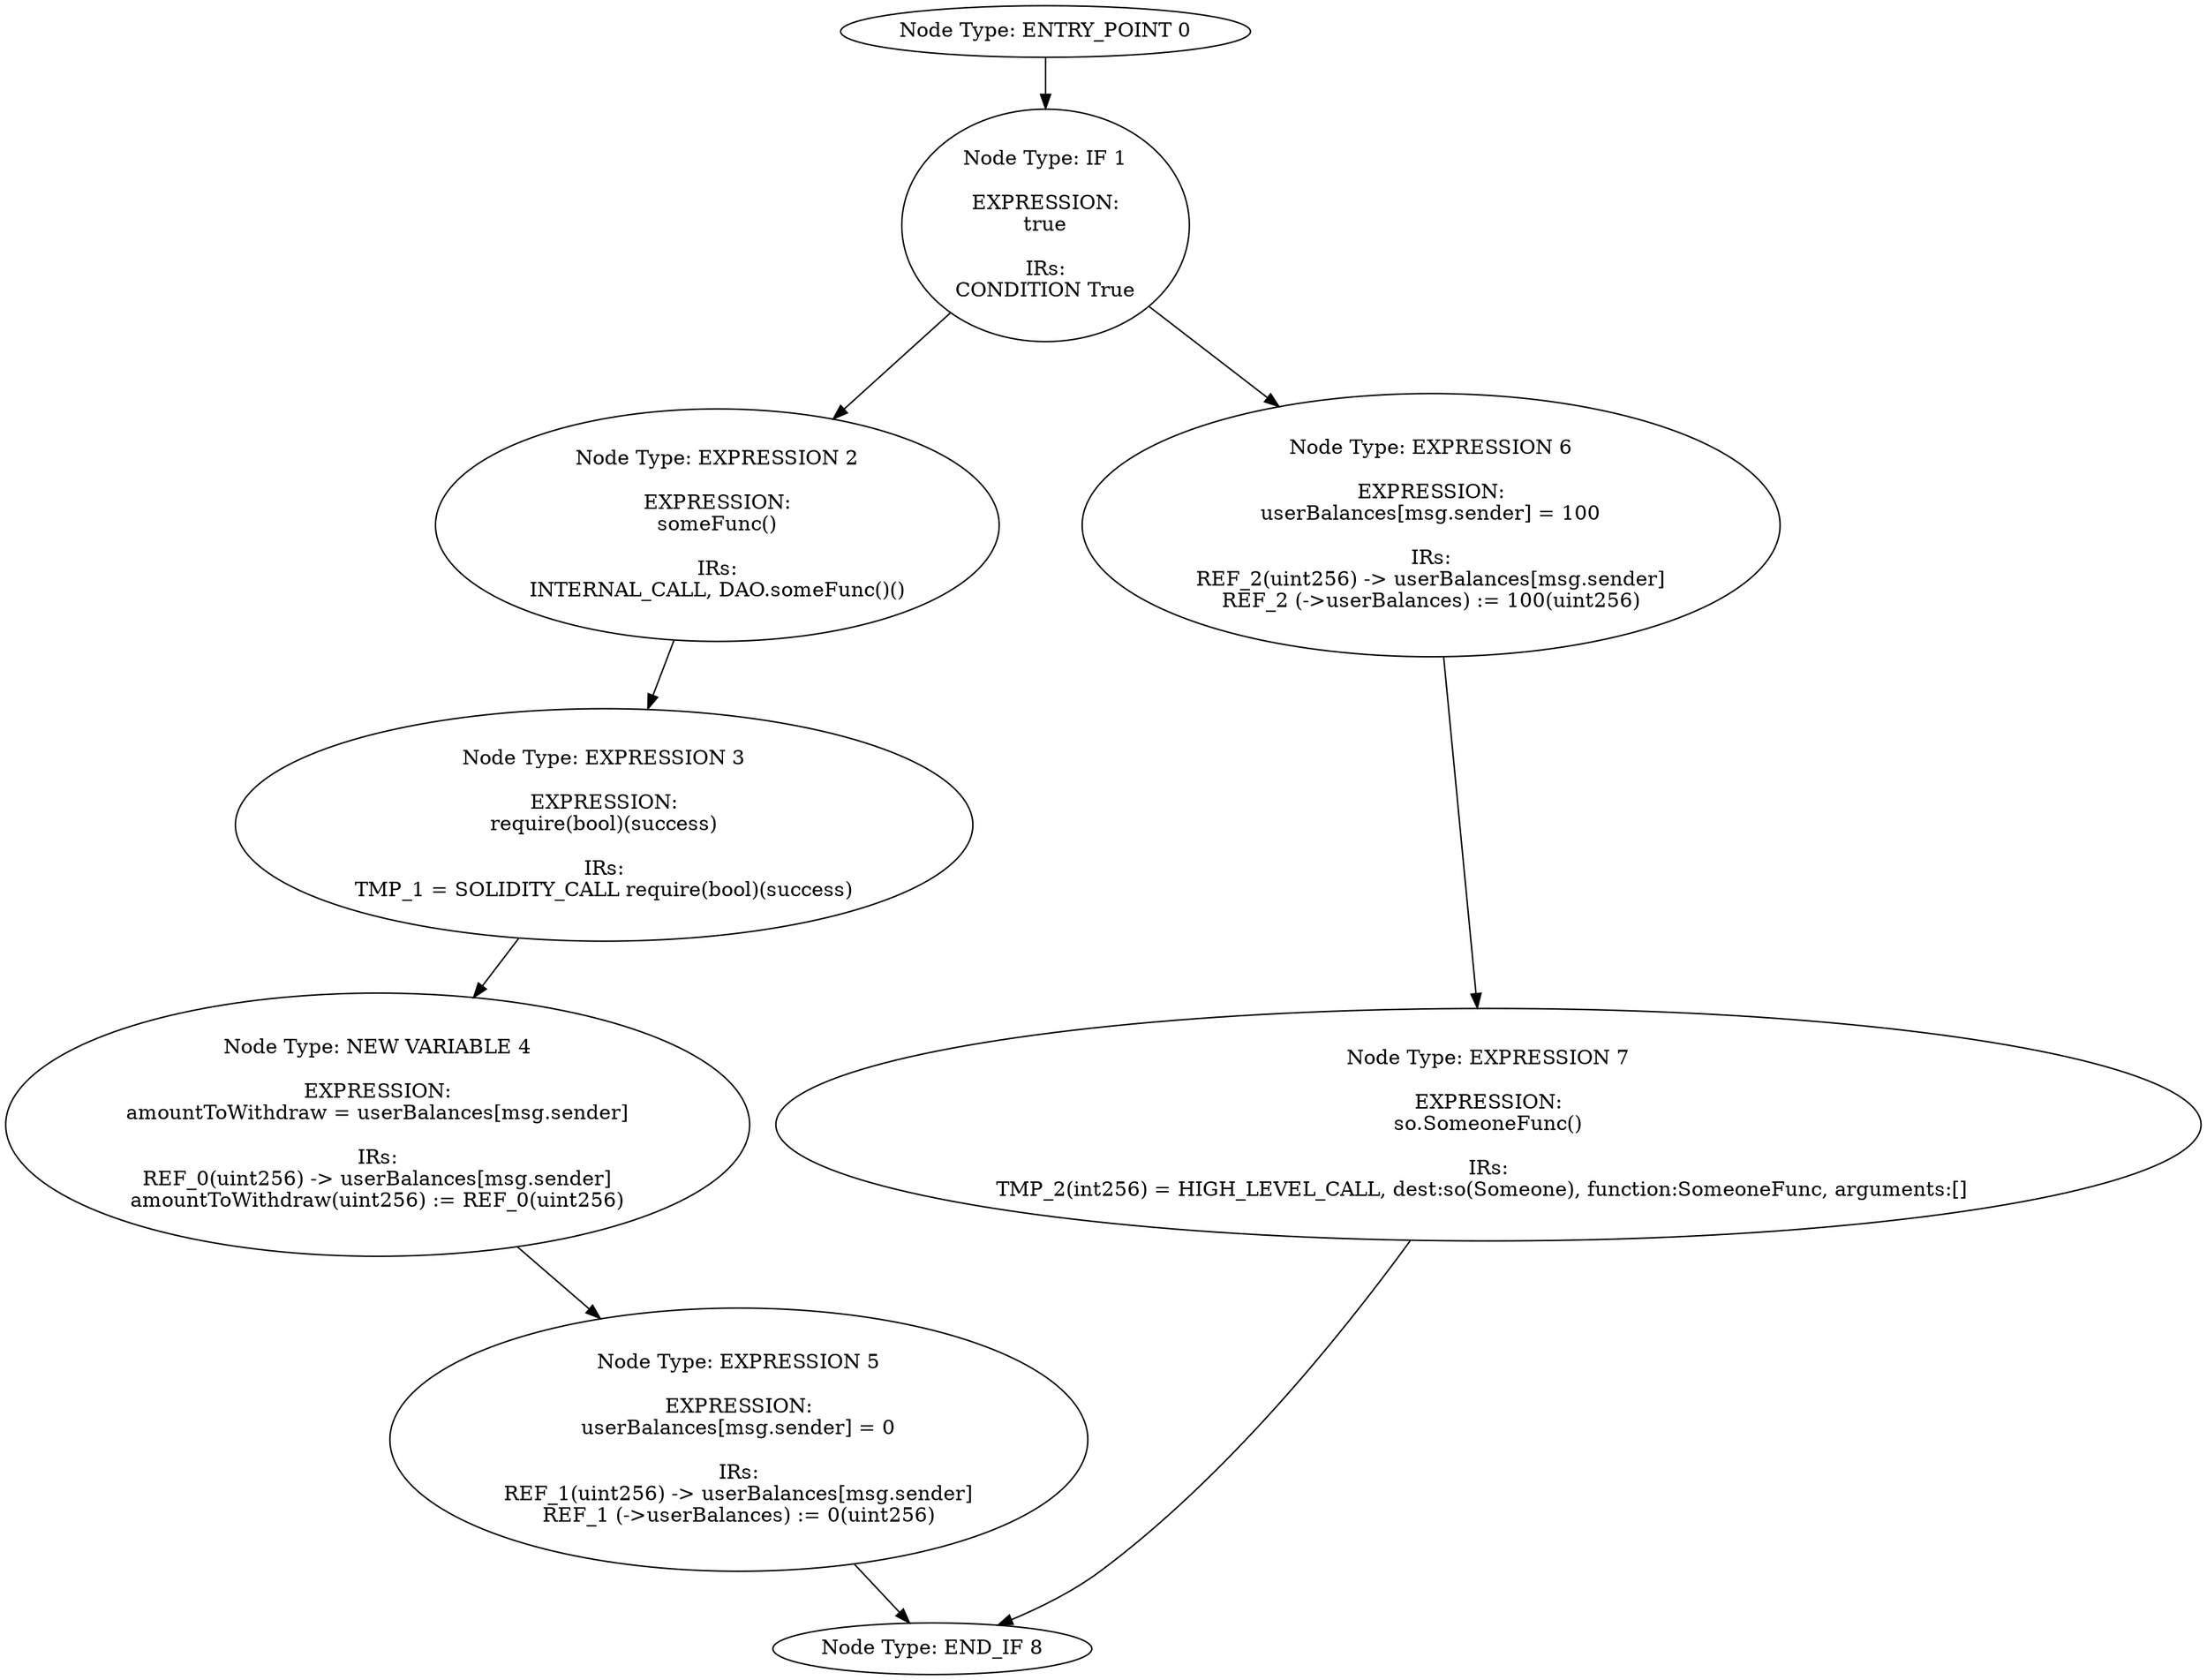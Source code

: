 digraph{
0[label="Node Type: ENTRY_POINT 0
"];
0->1;
1[label="Node Type: IF 1

EXPRESSION:
true

IRs:
CONDITION True"];
1->2;
1->6;
2[label="Node Type: EXPRESSION 2

EXPRESSION:
someFunc()

IRs:
INTERNAL_CALL, DAO.someFunc()()"];
2->3;
3[label="Node Type: EXPRESSION 3

EXPRESSION:
require(bool)(success)

IRs:
TMP_1 = SOLIDITY_CALL require(bool)(success)"];
3->4;
4[label="Node Type: NEW VARIABLE 4

EXPRESSION:
amountToWithdraw = userBalances[msg.sender]

IRs:
REF_0(uint256) -> userBalances[msg.sender]
amountToWithdraw(uint256) := REF_0(uint256)"];
4->5;
5[label="Node Type: EXPRESSION 5

EXPRESSION:
userBalances[msg.sender] = 0

IRs:
REF_1(uint256) -> userBalances[msg.sender]
REF_1 (->userBalances) := 0(uint256)"];
5->8;
6[label="Node Type: EXPRESSION 6

EXPRESSION:
userBalances[msg.sender] = 100

IRs:
REF_2(uint256) -> userBalances[msg.sender]
REF_2 (->userBalances) := 100(uint256)"];
6->7;
7[label="Node Type: EXPRESSION 7

EXPRESSION:
so.SomeoneFunc()

IRs:
TMP_2(int256) = HIGH_LEVEL_CALL, dest:so(Someone), function:SomeoneFunc, arguments:[]  "];
7->8;
8[label="Node Type: END_IF 8
"];
}
